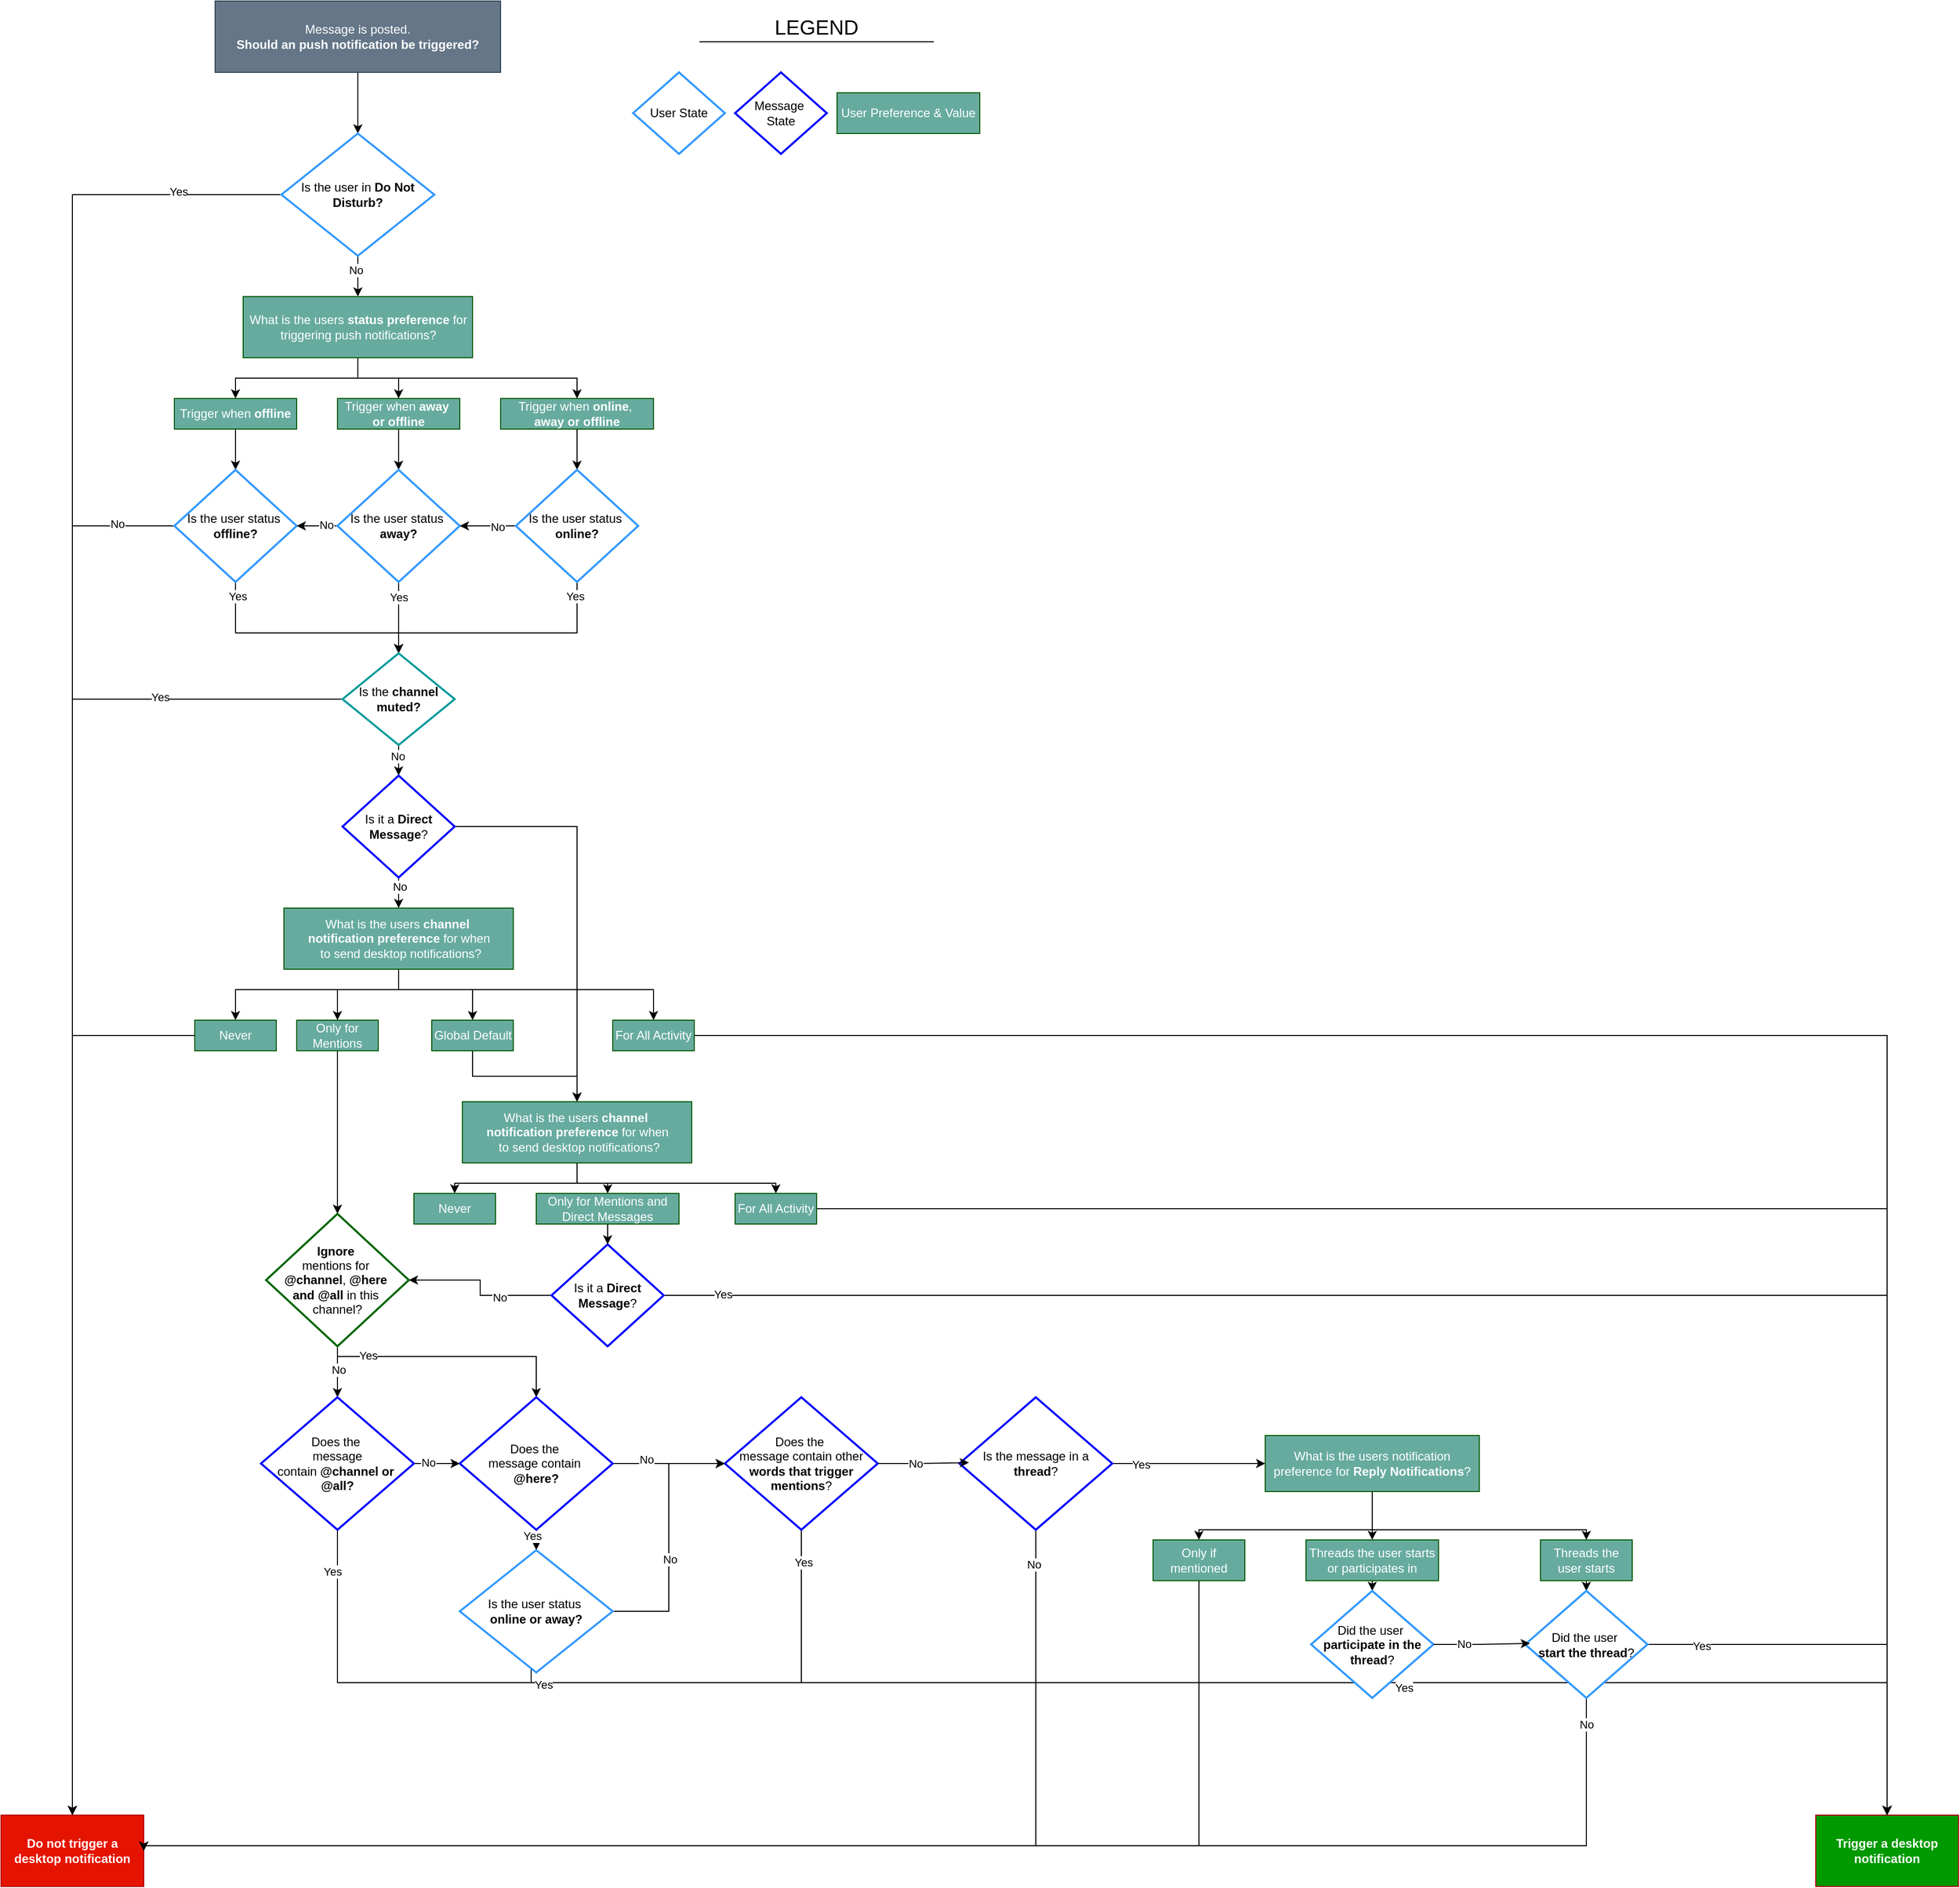 <mxfile version="24.7.17">
  <diagram name="Page-1" id="2NbHHb_bXN0lSsRk0i56">
    <mxGraphModel dx="1500" dy="807" grid="1" gridSize="10" guides="1" tooltips="1" connect="1" arrows="1" fold="1" page="1" pageScale="1" pageWidth="1100" pageHeight="850" math="0" shadow="0">
      <root>
        <mxCell id="0" />
        <mxCell id="1" parent="0" />
        <mxCell id="DtfsiLue4BiUVQK1q1TG-1" value="LEGEND" style="text;html=1;align=center;verticalAlign=middle;whiteSpace=wrap;rounded=0;fontSize=20;" parent="1" vertex="1">
          <mxGeometry x="750" y="100" width="160" height="30" as="geometry" />
        </mxCell>
        <mxCell id="DtfsiLue4BiUVQK1q1TG-2" value="User State" style="rhombus;whiteSpace=wrap;html=1;strokeColor=#3399FF;strokeWidth=2;" parent="1" vertex="1">
          <mxGeometry x="650" y="160" width="90" height="80" as="geometry" />
        </mxCell>
        <mxCell id="DtfsiLue4BiUVQK1q1TG-3" value="Message&amp;nbsp;&lt;div&gt;State&lt;/div&gt;" style="rhombus;whiteSpace=wrap;html=1;strokeColor=#0000FF;strokeWidth=2;" parent="1" vertex="1">
          <mxGeometry x="750" y="160" width="90" height="80" as="geometry" />
        </mxCell>
        <mxCell id="DtfsiLue4BiUVQK1q1TG-4" value="User Preference &amp;amp; Value" style="html=1;whiteSpace=wrap;fillColor=#67AB9F;fontColor=#ffffff;strokeColor=#005700;" parent="1" vertex="1">
          <mxGeometry x="850" y="180" width="140" height="40" as="geometry" />
        </mxCell>
        <mxCell id="DtfsiLue4BiUVQK1q1TG-5" value="" style="endArrow=none;html=1;rounded=0;" parent="1" edge="1">
          <mxGeometry width="50" height="50" relative="1" as="geometry">
            <mxPoint x="715" y="130" as="sourcePoint" />
            <mxPoint x="945" y="130" as="targetPoint" />
          </mxGeometry>
        </mxCell>
        <mxCell id="E1xykT4Y92oJFwzmpDMy-2" style="edgeStyle=orthogonalEdgeStyle;rounded=0;orthogonalLoop=1;jettySize=auto;html=1;entryX=0.5;entryY=0;entryDx=0;entryDy=0;" edge="1" parent="1" source="DtfsiLue4BiUVQK1q1TG-6" target="E1xykT4Y92oJFwzmpDMy-1">
          <mxGeometry relative="1" as="geometry" />
        </mxCell>
        <mxCell id="DtfsiLue4BiUVQK1q1TG-6" value="Message is posted.&lt;div&gt;&lt;b&gt;Should an push notification be triggered?&lt;/b&gt;&lt;/div&gt;" style="html=1;whiteSpace=wrap;fillColor=#647687;fontColor=#ffffff;strokeColor=#314354;" parent="1" vertex="1">
          <mxGeometry x="240" y="90" width="280" height="70" as="geometry" />
        </mxCell>
        <mxCell id="DtfsiLue4BiUVQK1q1TG-11" value="Do not trigger a desktop notification" style="html=1;whiteSpace=wrap;fillColor=#e51400;fontColor=#ffffff;strokeColor=#B20000;fontStyle=1" parent="1" vertex="1">
          <mxGeometry x="30" y="1870" width="140" height="70" as="geometry" />
        </mxCell>
        <mxCell id="E1xykT4Y92oJFwzmpDMy-3" style="edgeStyle=orthogonalEdgeStyle;rounded=0;orthogonalLoop=1;jettySize=auto;html=1;entryX=0.5;entryY=0;entryDx=0;entryDy=0;" edge="1" parent="1" source="E1xykT4Y92oJFwzmpDMy-1" target="DtfsiLue4BiUVQK1q1TG-11">
          <mxGeometry relative="1" as="geometry" />
        </mxCell>
        <mxCell id="E1xykT4Y92oJFwzmpDMy-4" value="Yes" style="edgeLabel;html=1;align=center;verticalAlign=middle;resizable=0;points=[];" vertex="1" connectable="0" parent="E1xykT4Y92oJFwzmpDMy-3">
          <mxGeometry x="-0.887" y="-3" relative="1" as="geometry">
            <mxPoint as="offset" />
          </mxGeometry>
        </mxCell>
        <mxCell id="E1xykT4Y92oJFwzmpDMy-6" style="edgeStyle=orthogonalEdgeStyle;rounded=0;orthogonalLoop=1;jettySize=auto;html=1;entryX=0.5;entryY=0;entryDx=0;entryDy=0;" edge="1" parent="1" source="E1xykT4Y92oJFwzmpDMy-1" target="E1xykT4Y92oJFwzmpDMy-5">
          <mxGeometry relative="1" as="geometry" />
        </mxCell>
        <mxCell id="E1xykT4Y92oJFwzmpDMy-7" value="No" style="edgeLabel;html=1;align=center;verticalAlign=middle;resizable=0;points=[];" vertex="1" connectable="0" parent="E1xykT4Y92oJFwzmpDMy-6">
          <mxGeometry x="-0.32" y="-2" relative="1" as="geometry">
            <mxPoint as="offset" />
          </mxGeometry>
        </mxCell>
        <mxCell id="E1xykT4Y92oJFwzmpDMy-1" value="Is the user in &lt;b&gt;Do Not Disturb?&lt;/b&gt;" style="rhombus;whiteSpace=wrap;html=1;strokeColor=#3399FF;strokeWidth=2;" vertex="1" parent="1">
          <mxGeometry x="305" y="220" width="150" height="120" as="geometry" />
        </mxCell>
        <mxCell id="E1xykT4Y92oJFwzmpDMy-9" style="edgeStyle=orthogonalEdgeStyle;rounded=0;orthogonalLoop=1;jettySize=auto;html=1;entryX=0.5;entryY=0;entryDx=0;entryDy=0;" edge="1" parent="1" source="E1xykT4Y92oJFwzmpDMy-5" target="E1xykT4Y92oJFwzmpDMy-8">
          <mxGeometry relative="1" as="geometry" />
        </mxCell>
        <mxCell id="E1xykT4Y92oJFwzmpDMy-11" style="edgeStyle=orthogonalEdgeStyle;rounded=0;orthogonalLoop=1;jettySize=auto;html=1;entryX=0.5;entryY=0;entryDx=0;entryDy=0;" edge="1" parent="1" source="E1xykT4Y92oJFwzmpDMy-5" target="E1xykT4Y92oJFwzmpDMy-10">
          <mxGeometry relative="1" as="geometry" />
        </mxCell>
        <mxCell id="E1xykT4Y92oJFwzmpDMy-13" style="edgeStyle=orthogonalEdgeStyle;rounded=0;orthogonalLoop=1;jettySize=auto;html=1;entryX=0.5;entryY=0;entryDx=0;entryDy=0;" edge="1" parent="1" source="E1xykT4Y92oJFwzmpDMy-5" target="E1xykT4Y92oJFwzmpDMy-12">
          <mxGeometry relative="1" as="geometry">
            <Array as="points">
              <mxPoint x="380" y="460" />
              <mxPoint x="595" y="460" />
            </Array>
          </mxGeometry>
        </mxCell>
        <mxCell id="E1xykT4Y92oJFwzmpDMy-5" value="What is the users&lt;b&gt;&amp;nbsp;status preference&lt;/b&gt; for triggering push notifications?" style="html=1;whiteSpace=wrap;fillColor=#67AB9F;fontColor=#ffffff;strokeColor=#005700;" vertex="1" parent="1">
          <mxGeometry x="267.5" y="380" width="225" height="60" as="geometry" />
        </mxCell>
        <mxCell id="E1xykT4Y92oJFwzmpDMy-17" style="edgeStyle=orthogonalEdgeStyle;rounded=0;orthogonalLoop=1;jettySize=auto;html=1;entryX=0.5;entryY=0;entryDx=0;entryDy=0;" edge="1" parent="1" source="E1xykT4Y92oJFwzmpDMy-8" target="E1xykT4Y92oJFwzmpDMy-14">
          <mxGeometry relative="1" as="geometry" />
        </mxCell>
        <mxCell id="E1xykT4Y92oJFwzmpDMy-8" value="Trigger when &lt;b&gt;offline&lt;/b&gt;" style="html=1;whiteSpace=wrap;fillColor=#67AB9F;fontColor=#ffffff;strokeColor=#005700;" vertex="1" parent="1">
          <mxGeometry x="200" y="480" width="120" height="30" as="geometry" />
        </mxCell>
        <mxCell id="E1xykT4Y92oJFwzmpDMy-18" style="edgeStyle=orthogonalEdgeStyle;rounded=0;orthogonalLoop=1;jettySize=auto;html=1;entryX=0.5;entryY=0;entryDx=0;entryDy=0;" edge="1" parent="1" source="E1xykT4Y92oJFwzmpDMy-10" target="E1xykT4Y92oJFwzmpDMy-15">
          <mxGeometry relative="1" as="geometry" />
        </mxCell>
        <mxCell id="E1xykT4Y92oJFwzmpDMy-10" value="Trigger when &lt;b&gt;away&amp;nbsp;&lt;/b&gt;&lt;div&gt;&lt;b&gt;or offline&lt;/b&gt;&lt;/div&gt;" style="html=1;whiteSpace=wrap;fillColor=#67AB9F;fontColor=#ffffff;strokeColor=#005700;" vertex="1" parent="1">
          <mxGeometry x="360" y="480" width="120" height="30" as="geometry" />
        </mxCell>
        <mxCell id="E1xykT4Y92oJFwzmpDMy-19" style="edgeStyle=orthogonalEdgeStyle;rounded=0;orthogonalLoop=1;jettySize=auto;html=1;entryX=0.5;entryY=0;entryDx=0;entryDy=0;" edge="1" parent="1" source="E1xykT4Y92oJFwzmpDMy-12" target="E1xykT4Y92oJFwzmpDMy-16">
          <mxGeometry relative="1" as="geometry" />
        </mxCell>
        <mxCell id="E1xykT4Y92oJFwzmpDMy-12" value="Trigger when &lt;b&gt;online&lt;/b&gt;,&amp;nbsp;&lt;div&gt;&lt;b&gt;away&amp;nbsp;&lt;/b&gt;&lt;b style=&quot;background-color: initial;&quot;&gt;or offline&lt;/b&gt;&lt;/div&gt;" style="html=1;whiteSpace=wrap;fillColor=#67AB9F;fontColor=#ffffff;strokeColor=#005700;" vertex="1" parent="1">
          <mxGeometry x="520" y="480" width="150" height="30" as="geometry" />
        </mxCell>
        <mxCell id="E1xykT4Y92oJFwzmpDMy-24" style="edgeStyle=orthogonalEdgeStyle;rounded=0;orthogonalLoop=1;jettySize=auto;html=1;entryX=0.5;entryY=0;entryDx=0;entryDy=0;" edge="1" parent="1" source="E1xykT4Y92oJFwzmpDMy-14" target="DtfsiLue4BiUVQK1q1TG-11">
          <mxGeometry relative="1" as="geometry" />
        </mxCell>
        <mxCell id="E1xykT4Y92oJFwzmpDMy-25" value="No" style="edgeLabel;html=1;align=center;verticalAlign=middle;resizable=0;points=[];" vertex="1" connectable="0" parent="E1xykT4Y92oJFwzmpDMy-24">
          <mxGeometry x="-0.917" y="-2" relative="1" as="geometry">
            <mxPoint as="offset" />
          </mxGeometry>
        </mxCell>
        <mxCell id="E1xykT4Y92oJFwzmpDMy-27" style="edgeStyle=orthogonalEdgeStyle;rounded=0;orthogonalLoop=1;jettySize=auto;html=1;entryX=0.5;entryY=0;entryDx=0;entryDy=0;" edge="1" parent="1" source="E1xykT4Y92oJFwzmpDMy-14" target="E1xykT4Y92oJFwzmpDMy-26">
          <mxGeometry relative="1" as="geometry">
            <Array as="points">
              <mxPoint x="260" y="710" />
              <mxPoint x="420" y="710" />
            </Array>
          </mxGeometry>
        </mxCell>
        <mxCell id="E1xykT4Y92oJFwzmpDMy-32" value="Yes" style="edgeLabel;html=1;align=center;verticalAlign=middle;resizable=0;points=[];" vertex="1" connectable="0" parent="E1xykT4Y92oJFwzmpDMy-27">
          <mxGeometry x="-0.881" y="2" relative="1" as="geometry">
            <mxPoint as="offset" />
          </mxGeometry>
        </mxCell>
        <mxCell id="E1xykT4Y92oJFwzmpDMy-14" value="Is the user status&amp;nbsp;&lt;div&gt;&lt;b&gt;offline?&lt;/b&gt;&lt;/div&gt;" style="rhombus;whiteSpace=wrap;html=1;strokeColor=#3399FF;strokeWidth=2;" vertex="1" parent="1">
          <mxGeometry x="200" y="550" width="120" height="110" as="geometry" />
        </mxCell>
        <mxCell id="E1xykT4Y92oJFwzmpDMy-22" style="edgeStyle=orthogonalEdgeStyle;rounded=0;orthogonalLoop=1;jettySize=auto;html=1;entryX=1;entryY=0.5;entryDx=0;entryDy=0;" edge="1" parent="1" source="E1xykT4Y92oJFwzmpDMy-15" target="E1xykT4Y92oJFwzmpDMy-14">
          <mxGeometry relative="1" as="geometry" />
        </mxCell>
        <mxCell id="E1xykT4Y92oJFwzmpDMy-23" value="No" style="edgeLabel;html=1;align=center;verticalAlign=middle;resizable=0;points=[];" vertex="1" connectable="0" parent="E1xykT4Y92oJFwzmpDMy-22">
          <mxGeometry x="-0.448" y="-1" relative="1" as="geometry">
            <mxPoint as="offset" />
          </mxGeometry>
        </mxCell>
        <mxCell id="E1xykT4Y92oJFwzmpDMy-28" style="edgeStyle=orthogonalEdgeStyle;rounded=0;orthogonalLoop=1;jettySize=auto;html=1;entryX=0.5;entryY=0;entryDx=0;entryDy=0;" edge="1" parent="1" source="E1xykT4Y92oJFwzmpDMy-15" target="E1xykT4Y92oJFwzmpDMy-26">
          <mxGeometry relative="1" as="geometry" />
        </mxCell>
        <mxCell id="E1xykT4Y92oJFwzmpDMy-30" value="Yes" style="edgeLabel;html=1;align=center;verticalAlign=middle;resizable=0;points=[];" vertex="1" connectable="0" parent="E1xykT4Y92oJFwzmpDMy-28">
          <mxGeometry x="-0.591" relative="1" as="geometry">
            <mxPoint as="offset" />
          </mxGeometry>
        </mxCell>
        <mxCell id="E1xykT4Y92oJFwzmpDMy-15" value="Is the user status&amp;nbsp;&lt;div&gt;&lt;b&gt;away?&lt;/b&gt;&lt;/div&gt;" style="rhombus;whiteSpace=wrap;html=1;strokeColor=#3399FF;strokeWidth=2;" vertex="1" parent="1">
          <mxGeometry x="360" y="550" width="120" height="110" as="geometry" />
        </mxCell>
        <mxCell id="E1xykT4Y92oJFwzmpDMy-20" style="edgeStyle=orthogonalEdgeStyle;rounded=0;orthogonalLoop=1;jettySize=auto;html=1;entryX=1;entryY=0.5;entryDx=0;entryDy=0;" edge="1" parent="1" source="E1xykT4Y92oJFwzmpDMy-16" target="E1xykT4Y92oJFwzmpDMy-15">
          <mxGeometry relative="1" as="geometry" />
        </mxCell>
        <mxCell id="E1xykT4Y92oJFwzmpDMy-21" value="No" style="edgeLabel;html=1;align=center;verticalAlign=middle;resizable=0;points=[];" vertex="1" connectable="0" parent="E1xykT4Y92oJFwzmpDMy-20">
          <mxGeometry x="-0.344" y="1" relative="1" as="geometry">
            <mxPoint as="offset" />
          </mxGeometry>
        </mxCell>
        <mxCell id="E1xykT4Y92oJFwzmpDMy-29" style="edgeStyle=orthogonalEdgeStyle;rounded=0;orthogonalLoop=1;jettySize=auto;html=1;entryX=0.5;entryY=0;entryDx=0;entryDy=0;" edge="1" parent="1" source="E1xykT4Y92oJFwzmpDMy-16" target="E1xykT4Y92oJFwzmpDMy-26">
          <mxGeometry relative="1" as="geometry">
            <Array as="points">
              <mxPoint x="595" y="710" />
              <mxPoint x="420" y="710" />
            </Array>
          </mxGeometry>
        </mxCell>
        <mxCell id="E1xykT4Y92oJFwzmpDMy-31" value="Yes" style="edgeLabel;html=1;align=center;verticalAlign=middle;resizable=0;points=[];" vertex="1" connectable="0" parent="E1xykT4Y92oJFwzmpDMy-29">
          <mxGeometry x="-0.888" y="-2" relative="1" as="geometry">
            <mxPoint as="offset" />
          </mxGeometry>
        </mxCell>
        <mxCell id="E1xykT4Y92oJFwzmpDMy-16" value="Is the user status&amp;nbsp;&lt;div&gt;&lt;b&gt;online?&lt;/b&gt;&lt;/div&gt;" style="rhombus;whiteSpace=wrap;html=1;strokeColor=#3399FF;strokeWidth=2;" vertex="1" parent="1">
          <mxGeometry x="535" y="550" width="120" height="110" as="geometry" />
        </mxCell>
        <mxCell id="E1xykT4Y92oJFwzmpDMy-33" style="edgeStyle=orthogonalEdgeStyle;rounded=0;orthogonalLoop=1;jettySize=auto;html=1;entryX=0.5;entryY=0;entryDx=0;entryDy=0;" edge="1" parent="1" source="E1xykT4Y92oJFwzmpDMy-26" target="DtfsiLue4BiUVQK1q1TG-11">
          <mxGeometry relative="1" as="geometry" />
        </mxCell>
        <mxCell id="E1xykT4Y92oJFwzmpDMy-34" value="Yes" style="edgeLabel;html=1;align=center;verticalAlign=middle;resizable=0;points=[];" vertex="1" connectable="0" parent="E1xykT4Y92oJFwzmpDMy-33">
          <mxGeometry x="-0.737" y="-2" relative="1" as="geometry">
            <mxPoint as="offset" />
          </mxGeometry>
        </mxCell>
        <mxCell id="E1xykT4Y92oJFwzmpDMy-36" style="edgeStyle=orthogonalEdgeStyle;rounded=0;orthogonalLoop=1;jettySize=auto;html=1;entryX=0.5;entryY=0;entryDx=0;entryDy=0;" edge="1" parent="1" source="E1xykT4Y92oJFwzmpDMy-26" target="E1xykT4Y92oJFwzmpDMy-35">
          <mxGeometry relative="1" as="geometry" />
        </mxCell>
        <mxCell id="E1xykT4Y92oJFwzmpDMy-37" value="No" style="edgeLabel;html=1;align=center;verticalAlign=middle;resizable=0;points=[];" vertex="1" connectable="0" parent="E1xykT4Y92oJFwzmpDMy-36">
          <mxGeometry x="-0.577" y="-1" relative="1" as="geometry">
            <mxPoint as="offset" />
          </mxGeometry>
        </mxCell>
        <mxCell id="E1xykT4Y92oJFwzmpDMy-26" value="Is the &lt;b&gt;channel muted?&lt;/b&gt;" style="rhombus;whiteSpace=wrap;html=1;strokeColor=#009999;strokeWidth=2;" vertex="1" parent="1">
          <mxGeometry x="365" y="730" width="110" height="90" as="geometry" />
        </mxCell>
        <mxCell id="E1xykT4Y92oJFwzmpDMy-39" style="edgeStyle=orthogonalEdgeStyle;rounded=0;orthogonalLoop=1;jettySize=auto;html=1;entryX=0.5;entryY=0;entryDx=0;entryDy=0;" edge="1" parent="1" source="E1xykT4Y92oJFwzmpDMy-35" target="E1xykT4Y92oJFwzmpDMy-38">
          <mxGeometry relative="1" as="geometry" />
        </mxCell>
        <mxCell id="E1xykT4Y92oJFwzmpDMy-40" value="No" style="edgeLabel;html=1;align=center;verticalAlign=middle;resizable=0;points=[];" vertex="1" connectable="0" parent="E1xykT4Y92oJFwzmpDMy-39">
          <mxGeometry x="-0.657" y="1" relative="1" as="geometry">
            <mxPoint as="offset" />
          </mxGeometry>
        </mxCell>
        <mxCell id="E1xykT4Y92oJFwzmpDMy-121" style="edgeStyle=orthogonalEdgeStyle;rounded=0;orthogonalLoop=1;jettySize=auto;html=1;entryX=0.5;entryY=0;entryDx=0;entryDy=0;" edge="1" parent="1" source="E1xykT4Y92oJFwzmpDMy-35" target="E1xykT4Y92oJFwzmpDMy-117">
          <mxGeometry relative="1" as="geometry">
            <Array as="points">
              <mxPoint x="595" y="900" />
            </Array>
          </mxGeometry>
        </mxCell>
        <mxCell id="E1xykT4Y92oJFwzmpDMy-35" value="&lt;span style=&quot;font-weight: normal;&quot;&gt;Is it a &lt;/span&gt;Direct Message&lt;span style=&quot;font-weight: normal;&quot;&gt;?&lt;/span&gt;" style="rhombus;whiteSpace=wrap;html=1;strokeColor=#0000FF;strokeWidth=2;fontStyle=1" vertex="1" parent="1">
          <mxGeometry x="365" y="850" width="110" height="100" as="geometry" />
        </mxCell>
        <mxCell id="E1xykT4Y92oJFwzmpDMy-111" style="edgeStyle=orthogonalEdgeStyle;rounded=0;orthogonalLoop=1;jettySize=auto;html=1;entryX=0.5;entryY=0;entryDx=0;entryDy=0;" edge="1" parent="1" source="E1xykT4Y92oJFwzmpDMy-38" target="E1xykT4Y92oJFwzmpDMy-44">
          <mxGeometry relative="1" as="geometry">
            <Array as="points">
              <mxPoint x="420" y="1060" />
              <mxPoint x="492" y="1060" />
            </Array>
          </mxGeometry>
        </mxCell>
        <mxCell id="E1xykT4Y92oJFwzmpDMy-112" style="edgeStyle=orthogonalEdgeStyle;rounded=0;orthogonalLoop=1;jettySize=auto;html=1;entryX=0.5;entryY=0;entryDx=0;entryDy=0;" edge="1" parent="1" source="E1xykT4Y92oJFwzmpDMy-38" target="E1xykT4Y92oJFwzmpDMy-43">
          <mxGeometry relative="1" as="geometry">
            <Array as="points">
              <mxPoint x="420" y="1060" />
              <mxPoint x="360" y="1060" />
            </Array>
          </mxGeometry>
        </mxCell>
        <mxCell id="E1xykT4Y92oJFwzmpDMy-115" style="edgeStyle=orthogonalEdgeStyle;rounded=0;orthogonalLoop=1;jettySize=auto;html=1;entryX=0.5;entryY=0;entryDx=0;entryDy=0;" edge="1" parent="1" source="E1xykT4Y92oJFwzmpDMy-38" target="E1xykT4Y92oJFwzmpDMy-42">
          <mxGeometry relative="1" as="geometry">
            <Array as="points">
              <mxPoint x="420" y="1060" />
              <mxPoint x="260" y="1060" />
            </Array>
          </mxGeometry>
        </mxCell>
        <mxCell id="E1xykT4Y92oJFwzmpDMy-116" style="edgeStyle=orthogonalEdgeStyle;rounded=0;orthogonalLoop=1;jettySize=auto;html=1;entryX=0.5;entryY=0;entryDx=0;entryDy=0;" edge="1" parent="1" source="E1xykT4Y92oJFwzmpDMy-38" target="E1xykT4Y92oJFwzmpDMy-45">
          <mxGeometry relative="1" as="geometry">
            <Array as="points">
              <mxPoint x="420" y="1060" />
              <mxPoint x="670" y="1060" />
            </Array>
          </mxGeometry>
        </mxCell>
        <mxCell id="E1xykT4Y92oJFwzmpDMy-38" value="What is the users&lt;b&gt;&amp;nbsp;channel&amp;nbsp;&lt;/b&gt;&lt;div&gt;&lt;b&gt;notification preference&lt;/b&gt; for when&lt;/div&gt;&lt;div&gt;&amp;nbsp;to send desktop notifications?&lt;/div&gt;" style="html=1;whiteSpace=wrap;fillColor=#67AB9F;fontColor=#ffffff;strokeColor=#005700;" vertex="1" parent="1">
          <mxGeometry x="307.5" y="980" width="225" height="60" as="geometry" />
        </mxCell>
        <mxCell id="E1xykT4Y92oJFwzmpDMy-48" style="edgeStyle=orthogonalEdgeStyle;rounded=0;orthogonalLoop=1;jettySize=auto;html=1;entryX=0.5;entryY=0;entryDx=0;entryDy=0;" edge="1" parent="1" source="E1xykT4Y92oJFwzmpDMy-42" target="DtfsiLue4BiUVQK1q1TG-11">
          <mxGeometry relative="1" as="geometry" />
        </mxCell>
        <mxCell id="E1xykT4Y92oJFwzmpDMy-42" value="Never" style="html=1;whiteSpace=wrap;fillColor=#67AB9F;fontColor=#ffffff;strokeColor=#005700;" vertex="1" parent="1">
          <mxGeometry x="220" y="1090" width="80" height="30" as="geometry" />
        </mxCell>
        <mxCell id="E1xykT4Y92oJFwzmpDMy-50" style="edgeStyle=orthogonalEdgeStyle;rounded=0;orthogonalLoop=1;jettySize=auto;html=1;entryX=0.5;entryY=0;entryDx=0;entryDy=0;" edge="1" parent="1" source="E1xykT4Y92oJFwzmpDMy-43" target="E1xykT4Y92oJFwzmpDMy-49">
          <mxGeometry relative="1" as="geometry" />
        </mxCell>
        <mxCell id="E1xykT4Y92oJFwzmpDMy-43" value="Only for Mentions" style="html=1;whiteSpace=wrap;fillColor=#67AB9F;fontColor=#ffffff;strokeColor=#005700;" vertex="1" parent="1">
          <mxGeometry x="320" y="1090" width="80" height="30" as="geometry" />
        </mxCell>
        <mxCell id="E1xykT4Y92oJFwzmpDMy-118" style="edgeStyle=orthogonalEdgeStyle;rounded=0;orthogonalLoop=1;jettySize=auto;html=1;entryX=0.5;entryY=0;entryDx=0;entryDy=0;" edge="1" parent="1" source="E1xykT4Y92oJFwzmpDMy-44" target="E1xykT4Y92oJFwzmpDMy-117">
          <mxGeometry relative="1" as="geometry" />
        </mxCell>
        <mxCell id="E1xykT4Y92oJFwzmpDMy-44" value="Global Default" style="html=1;whiteSpace=wrap;fillColor=#67AB9F;fontColor=#ffffff;strokeColor=#005700;" vertex="1" parent="1">
          <mxGeometry x="452.5" y="1090" width="80" height="30" as="geometry" />
        </mxCell>
        <mxCell id="E1xykT4Y92oJFwzmpDMy-47" style="edgeStyle=orthogonalEdgeStyle;rounded=0;orthogonalLoop=1;jettySize=auto;html=1;entryX=0.5;entryY=0;entryDx=0;entryDy=0;" edge="1" parent="1" source="E1xykT4Y92oJFwzmpDMy-45" target="E1xykT4Y92oJFwzmpDMy-46">
          <mxGeometry relative="1" as="geometry" />
        </mxCell>
        <mxCell id="E1xykT4Y92oJFwzmpDMy-45" value="For All Activity" style="html=1;whiteSpace=wrap;fillColor=#67AB9F;fontColor=#ffffff;strokeColor=#005700;" vertex="1" parent="1">
          <mxGeometry x="630" y="1090" width="80" height="30" as="geometry" />
        </mxCell>
        <mxCell id="E1xykT4Y92oJFwzmpDMy-46" value="Trigger a desktop notification" style="html=1;whiteSpace=wrap;fillColor=#009900;fontColor=#ffffff;strokeColor=#B20000;fontStyle=1" vertex="1" parent="1">
          <mxGeometry x="1810" y="1870" width="140" height="70" as="geometry" />
        </mxCell>
        <mxCell id="E1xykT4Y92oJFwzmpDMy-88" style="edgeStyle=orthogonalEdgeStyle;rounded=0;orthogonalLoop=1;jettySize=auto;html=1;" edge="1" parent="1" source="E1xykT4Y92oJFwzmpDMy-49" target="E1xykT4Y92oJFwzmpDMy-68">
          <mxGeometry relative="1" as="geometry" />
        </mxCell>
        <mxCell id="E1xykT4Y92oJFwzmpDMy-89" value="No" style="edgeLabel;html=1;align=center;verticalAlign=middle;resizable=0;points=[];" vertex="1" connectable="0" parent="E1xykT4Y92oJFwzmpDMy-88">
          <mxGeometry x="-0.093" y="1" relative="1" as="geometry">
            <mxPoint as="offset" />
          </mxGeometry>
        </mxCell>
        <mxCell id="E1xykT4Y92oJFwzmpDMy-90" style="edgeStyle=orthogonalEdgeStyle;rounded=0;orthogonalLoop=1;jettySize=auto;html=1;entryX=0.5;entryY=0;entryDx=0;entryDy=0;" edge="1" parent="1" source="E1xykT4Y92oJFwzmpDMy-49" target="E1xykT4Y92oJFwzmpDMy-64">
          <mxGeometry relative="1" as="geometry">
            <Array as="points">
              <mxPoint x="360" y="1420" />
              <mxPoint x="555" y="1420" />
            </Array>
          </mxGeometry>
        </mxCell>
        <mxCell id="E1xykT4Y92oJFwzmpDMy-91" value="Yes" style="edgeLabel;html=1;align=center;verticalAlign=middle;resizable=0;points=[];" vertex="1" connectable="0" parent="E1xykT4Y92oJFwzmpDMy-90">
          <mxGeometry x="-0.673" y="1" relative="1" as="geometry">
            <mxPoint as="offset" />
          </mxGeometry>
        </mxCell>
        <mxCell id="E1xykT4Y92oJFwzmpDMy-49" value="&lt;b&gt;Ignore&amp;nbsp;&lt;/b&gt;&lt;div&gt;mentions for&amp;nbsp;&lt;/div&gt;&lt;div&gt;&lt;b&gt;@channel&lt;/b&gt;, &lt;b&gt;@here&lt;/b&gt;&amp;nbsp;&lt;/div&gt;&lt;div&gt;&lt;b&gt;and&lt;/b&gt; &lt;b&gt;@all&lt;/b&gt; in this&amp;nbsp;&lt;/div&gt;&lt;div&gt;channel?&lt;/div&gt;" style="rhombus;whiteSpace=wrap;html=1;strokeColor=#006600;strokeWidth=2;" vertex="1" parent="1">
          <mxGeometry x="290" y="1280" width="140" height="130" as="geometry" />
        </mxCell>
        <mxCell id="E1xykT4Y92oJFwzmpDMy-96" style="edgeStyle=orthogonalEdgeStyle;rounded=0;orthogonalLoop=1;jettySize=auto;html=1;entryX=0.5;entryY=0;entryDx=0;entryDy=0;" edge="1" parent="1" source="E1xykT4Y92oJFwzmpDMy-53" target="E1xykT4Y92oJFwzmpDMy-46">
          <mxGeometry relative="1" as="geometry">
            <Array as="points">
              <mxPoint x="815" y="1740" />
              <mxPoint x="1880" y="1740" />
            </Array>
          </mxGeometry>
        </mxCell>
        <mxCell id="E1xykT4Y92oJFwzmpDMy-97" value="Yes" style="edgeLabel;html=1;align=center;verticalAlign=middle;resizable=0;points=[];" vertex="1" connectable="0" parent="E1xykT4Y92oJFwzmpDMy-96">
          <mxGeometry x="-0.951" y="2" relative="1" as="geometry">
            <mxPoint y="-1" as="offset" />
          </mxGeometry>
        </mxCell>
        <mxCell id="E1xykT4Y92oJFwzmpDMy-53" value="&lt;span style=&quot;font-weight: 400;&quot;&gt;Does the&amp;nbsp;&lt;/span&gt;&lt;div&gt;&lt;span style=&quot;font-weight: 400;&quot;&gt;message contain other &lt;/span&gt;words that trigger mentions&lt;span style=&quot;font-weight: 400;&quot;&gt;?&lt;/span&gt;&lt;/div&gt;" style="rhombus;whiteSpace=wrap;html=1;strokeColor=#0000FF;strokeWidth=2;fontStyle=1" vertex="1" parent="1">
          <mxGeometry x="740" y="1460" width="150" height="130" as="geometry" />
        </mxCell>
        <mxCell id="E1xykT4Y92oJFwzmpDMy-55" style="edgeStyle=orthogonalEdgeStyle;rounded=0;orthogonalLoop=1;jettySize=auto;html=1;entryX=0;entryY=0.5;entryDx=0;entryDy=0;" edge="1" parent="1" source="E1xykT4Y92oJFwzmpDMy-57" target="E1xykT4Y92oJFwzmpDMy-76">
          <mxGeometry relative="1" as="geometry" />
        </mxCell>
        <mxCell id="E1xykT4Y92oJFwzmpDMy-56" value="Yes" style="edgeLabel;html=1;align=center;verticalAlign=middle;resizable=0;points=[];" vertex="1" connectable="0" parent="E1xykT4Y92oJFwzmpDMy-55">
          <mxGeometry x="-0.626" y="-1" relative="1" as="geometry">
            <mxPoint as="offset" />
          </mxGeometry>
        </mxCell>
        <mxCell id="E1xykT4Y92oJFwzmpDMy-98" style="edgeStyle=orthogonalEdgeStyle;rounded=0;orthogonalLoop=1;jettySize=auto;html=1;entryX=1;entryY=0.5;entryDx=0;entryDy=0;" edge="1" parent="1" source="E1xykT4Y92oJFwzmpDMy-57" target="DtfsiLue4BiUVQK1q1TG-11">
          <mxGeometry relative="1" as="geometry">
            <Array as="points">
              <mxPoint x="1045" y="1900" />
              <mxPoint x="170" y="1900" />
            </Array>
          </mxGeometry>
        </mxCell>
        <mxCell id="E1xykT4Y92oJFwzmpDMy-99" value="No" style="edgeLabel;html=1;align=center;verticalAlign=middle;resizable=0;points=[];" vertex="1" connectable="0" parent="E1xykT4Y92oJFwzmpDMy-98">
          <mxGeometry x="-0.942" y="-2" relative="1" as="geometry">
            <mxPoint y="-1" as="offset" />
          </mxGeometry>
        </mxCell>
        <mxCell id="E1xykT4Y92oJFwzmpDMy-57" value="&lt;span style=&quot;font-weight: 400;&quot;&gt;Is the message in a &lt;/span&gt;thread&lt;span style=&quot;font-weight: 400;&quot;&gt;?&lt;/span&gt;" style="rhombus;whiteSpace=wrap;html=1;strokeColor=#0000FF;strokeWidth=2;fontStyle=1" vertex="1" parent="1">
          <mxGeometry x="970" y="1460" width="150" height="130" as="geometry" />
        </mxCell>
        <mxCell id="E1xykT4Y92oJFwzmpDMy-58" style="edgeStyle=orthogonalEdgeStyle;rounded=0;orthogonalLoop=1;jettySize=auto;html=1;entryX=0.063;entryY=0.493;entryDx=0;entryDy=0;entryPerimeter=0;" edge="1" parent="1" source="E1xykT4Y92oJFwzmpDMy-53" target="E1xykT4Y92oJFwzmpDMy-57">
          <mxGeometry relative="1" as="geometry" />
        </mxCell>
        <mxCell id="E1xykT4Y92oJFwzmpDMy-59" value="No" style="edgeLabel;html=1;align=center;verticalAlign=middle;resizable=0;points=[];" vertex="1" connectable="0" parent="E1xykT4Y92oJFwzmpDMy-58">
          <mxGeometry x="-0.18" relative="1" as="geometry">
            <mxPoint as="offset" />
          </mxGeometry>
        </mxCell>
        <mxCell id="E1xykT4Y92oJFwzmpDMy-60" style="edgeStyle=orthogonalEdgeStyle;rounded=0;orthogonalLoop=1;jettySize=auto;html=1;entryX=0;entryY=0.5;entryDx=0;entryDy=0;" edge="1" parent="1" source="E1xykT4Y92oJFwzmpDMy-64" target="E1xykT4Y92oJFwzmpDMy-53">
          <mxGeometry relative="1" as="geometry" />
        </mxCell>
        <mxCell id="E1xykT4Y92oJFwzmpDMy-61" value="No" style="edgeLabel;html=1;align=center;verticalAlign=middle;resizable=0;points=[];" vertex="1" connectable="0" parent="E1xykT4Y92oJFwzmpDMy-60">
          <mxGeometry x="-0.397" y="4" relative="1" as="geometry">
            <mxPoint as="offset" />
          </mxGeometry>
        </mxCell>
        <mxCell id="E1xykT4Y92oJFwzmpDMy-62" style="edgeStyle=orthogonalEdgeStyle;rounded=0;orthogonalLoop=1;jettySize=auto;html=1;exitX=0.5;exitY=1;exitDx=0;exitDy=0;entryX=0.5;entryY=0;entryDx=0;entryDy=0;" edge="1" parent="1" source="E1xykT4Y92oJFwzmpDMy-64" target="E1xykT4Y92oJFwzmpDMy-72">
          <mxGeometry relative="1" as="geometry" />
        </mxCell>
        <mxCell id="E1xykT4Y92oJFwzmpDMy-63" value="Yes" style="edgeLabel;html=1;align=center;verticalAlign=middle;resizable=0;points=[];" vertex="1" connectable="0" parent="E1xykT4Y92oJFwzmpDMy-62">
          <mxGeometry x="-0.431" y="-4" relative="1" as="geometry">
            <mxPoint as="offset" />
          </mxGeometry>
        </mxCell>
        <mxCell id="E1xykT4Y92oJFwzmpDMy-64" value="&lt;span style=&quot;font-weight: 400;&quot;&gt;Does the&amp;nbsp;&lt;/span&gt;&lt;div&gt;&lt;span style=&quot;font-weight: 400;&quot;&gt;message contain&amp;nbsp;&lt;/span&gt;&lt;/div&gt;&lt;div&gt;@here?&lt;/div&gt;" style="rhombus;whiteSpace=wrap;html=1;strokeColor=#0000FF;strokeWidth=2;fontStyle=1" vertex="1" parent="1">
          <mxGeometry x="480" y="1460" width="150" height="130" as="geometry" />
        </mxCell>
        <mxCell id="E1xykT4Y92oJFwzmpDMy-65" style="edgeStyle=orthogonalEdgeStyle;rounded=0;orthogonalLoop=1;jettySize=auto;html=1;entryX=0;entryY=0.5;entryDx=0;entryDy=0;" edge="1" parent="1" source="E1xykT4Y92oJFwzmpDMy-68" target="E1xykT4Y92oJFwzmpDMy-64">
          <mxGeometry relative="1" as="geometry" />
        </mxCell>
        <mxCell id="E1xykT4Y92oJFwzmpDMy-66" value="No" style="edgeLabel;html=1;align=center;verticalAlign=middle;resizable=0;points=[];" vertex="1" connectable="0" parent="E1xykT4Y92oJFwzmpDMy-65">
          <mxGeometry x="-0.368" y="1" relative="1" as="geometry">
            <mxPoint as="offset" />
          </mxGeometry>
        </mxCell>
        <mxCell id="E1xykT4Y92oJFwzmpDMy-92" style="edgeStyle=orthogonalEdgeStyle;rounded=0;orthogonalLoop=1;jettySize=auto;html=1;entryX=0.5;entryY=0;entryDx=0;entryDy=0;" edge="1" parent="1" source="E1xykT4Y92oJFwzmpDMy-68" target="E1xykT4Y92oJFwzmpDMy-46">
          <mxGeometry relative="1" as="geometry">
            <Array as="points">
              <mxPoint x="360" y="1740" />
              <mxPoint x="1880" y="1740" />
            </Array>
          </mxGeometry>
        </mxCell>
        <mxCell id="E1xykT4Y92oJFwzmpDMy-93" value="Yes" style="edgeLabel;html=1;align=center;verticalAlign=middle;resizable=0;points=[];" vertex="1" connectable="0" parent="E1xykT4Y92oJFwzmpDMy-92">
          <mxGeometry x="-0.954" y="-5" relative="1" as="geometry">
            <mxPoint y="-1" as="offset" />
          </mxGeometry>
        </mxCell>
        <mxCell id="E1xykT4Y92oJFwzmpDMy-68" value="&lt;span style=&quot;font-weight: 400;&quot;&gt;Does the&amp;nbsp;&lt;/span&gt;&lt;div&gt;&lt;span style=&quot;font-weight: 400;&quot;&gt;message contain&amp;nbsp;&lt;/span&gt;@channel or&amp;nbsp;&lt;/div&gt;&lt;div&gt;@all?&lt;/div&gt;" style="rhombus;whiteSpace=wrap;html=1;strokeColor=#0000FF;strokeWidth=2;fontStyle=1" vertex="1" parent="1">
          <mxGeometry x="285" y="1460" width="150" height="130" as="geometry" />
        </mxCell>
        <mxCell id="E1xykT4Y92oJFwzmpDMy-69" style="edgeStyle=orthogonalEdgeStyle;rounded=0;orthogonalLoop=1;jettySize=auto;html=1;entryX=0;entryY=0.5;entryDx=0;entryDy=0;" edge="1" parent="1" source="E1xykT4Y92oJFwzmpDMy-72" target="E1xykT4Y92oJFwzmpDMy-53">
          <mxGeometry relative="1" as="geometry" />
        </mxCell>
        <mxCell id="E1xykT4Y92oJFwzmpDMy-70" value="No" style="edgeLabel;html=1;align=center;verticalAlign=middle;resizable=0;points=[];" vertex="1" connectable="0" parent="E1xykT4Y92oJFwzmpDMy-69">
          <mxGeometry x="-0.163" y="-1" relative="1" as="geometry">
            <mxPoint as="offset" />
          </mxGeometry>
        </mxCell>
        <mxCell id="E1xykT4Y92oJFwzmpDMy-94" style="edgeStyle=orthogonalEdgeStyle;rounded=0;orthogonalLoop=1;jettySize=auto;html=1;entryX=0.5;entryY=0;entryDx=0;entryDy=0;" edge="1" parent="1" source="E1xykT4Y92oJFwzmpDMy-72" target="E1xykT4Y92oJFwzmpDMy-46">
          <mxGeometry relative="1" as="geometry">
            <Array as="points">
              <mxPoint x="550" y="1740" />
              <mxPoint x="1880" y="1740" />
            </Array>
          </mxGeometry>
        </mxCell>
        <mxCell id="E1xykT4Y92oJFwzmpDMy-95" value="Yes" style="edgeLabel;html=1;align=center;verticalAlign=middle;resizable=0;points=[];" vertex="1" connectable="0" parent="E1xykT4Y92oJFwzmpDMy-94">
          <mxGeometry x="-0.965" y="-1" relative="1" as="geometry">
            <mxPoint y="1" as="offset" />
          </mxGeometry>
        </mxCell>
        <mxCell id="E1xykT4Y92oJFwzmpDMy-72" value="Is the user status&amp;nbsp;&lt;div&gt;&lt;b&gt;online or away?&lt;/b&gt;&lt;/div&gt;" style="rhombus;whiteSpace=wrap;html=1;strokeColor=#3399FF;strokeWidth=2;" vertex="1" parent="1">
          <mxGeometry x="480" y="1610" width="150" height="120" as="geometry" />
        </mxCell>
        <mxCell id="E1xykT4Y92oJFwzmpDMy-73" style="edgeStyle=orthogonalEdgeStyle;rounded=0;orthogonalLoop=1;jettySize=auto;html=1;entryX=0.5;entryY=0;entryDx=0;entryDy=0;" edge="1" parent="1" source="E1xykT4Y92oJFwzmpDMy-76" target="E1xykT4Y92oJFwzmpDMy-77">
          <mxGeometry relative="1" as="geometry">
            <Array as="points">
              <mxPoint x="1375" y="1590" />
              <mxPoint x="1205" y="1590" />
            </Array>
          </mxGeometry>
        </mxCell>
        <mxCell id="E1xykT4Y92oJFwzmpDMy-74" style="edgeStyle=orthogonalEdgeStyle;rounded=0;orthogonalLoop=1;jettySize=auto;html=1;entryX=0.5;entryY=0;entryDx=0;entryDy=0;" edge="1" parent="1" source="E1xykT4Y92oJFwzmpDMy-76" target="E1xykT4Y92oJFwzmpDMy-79">
          <mxGeometry relative="1" as="geometry" />
        </mxCell>
        <mxCell id="E1xykT4Y92oJFwzmpDMy-75" style="edgeStyle=orthogonalEdgeStyle;rounded=0;orthogonalLoop=1;jettySize=auto;html=1;entryX=0.5;entryY=0;entryDx=0;entryDy=0;" edge="1" parent="1" source="E1xykT4Y92oJFwzmpDMy-76" target="E1xykT4Y92oJFwzmpDMy-81">
          <mxGeometry relative="1" as="geometry">
            <Array as="points">
              <mxPoint x="1375" y="1590" />
              <mxPoint x="1585" y="1590" />
            </Array>
          </mxGeometry>
        </mxCell>
        <mxCell id="E1xykT4Y92oJFwzmpDMy-76" value="What is the users notification preference for &lt;b&gt;Reply Notifications&lt;/b&gt;?" style="html=1;whiteSpace=wrap;fillColor=#67AB9F;fontColor=#ffffff;strokeColor=#005700;" vertex="1" parent="1">
          <mxGeometry x="1270" y="1497.5" width="210" height="55" as="geometry" />
        </mxCell>
        <mxCell id="E1xykT4Y92oJFwzmpDMy-100" style="edgeStyle=orthogonalEdgeStyle;rounded=0;orthogonalLoop=1;jettySize=auto;html=1;entryX=1;entryY=0.5;entryDx=0;entryDy=0;" edge="1" parent="1" source="E1xykT4Y92oJFwzmpDMy-77" target="DtfsiLue4BiUVQK1q1TG-11">
          <mxGeometry relative="1" as="geometry">
            <Array as="points">
              <mxPoint x="1205" y="1900" />
              <mxPoint x="170" y="1900" />
            </Array>
          </mxGeometry>
        </mxCell>
        <mxCell id="E1xykT4Y92oJFwzmpDMy-77" value="Only if mentioned" style="html=1;whiteSpace=wrap;fillColor=#67AB9F;fontColor=#ffffff;strokeColor=#005700;" vertex="1" parent="1">
          <mxGeometry x="1160" y="1599.93" width="90" height="40" as="geometry" />
        </mxCell>
        <mxCell id="E1xykT4Y92oJFwzmpDMy-78" style="edgeStyle=orthogonalEdgeStyle;rounded=0;orthogonalLoop=1;jettySize=auto;html=1;entryX=0.5;entryY=0;entryDx=0;entryDy=0;" edge="1" parent="1" source="E1xykT4Y92oJFwzmpDMy-79" target="E1xykT4Y92oJFwzmpDMy-83">
          <mxGeometry relative="1" as="geometry" />
        </mxCell>
        <mxCell id="E1xykT4Y92oJFwzmpDMy-79" value="Threads the user starts or participates in" style="html=1;whiteSpace=wrap;fillColor=#67AB9F;fontColor=#ffffff;strokeColor=#005700;" vertex="1" parent="1">
          <mxGeometry x="1310" y="1599.93" width="130" height="40" as="geometry" />
        </mxCell>
        <mxCell id="E1xykT4Y92oJFwzmpDMy-80" style="edgeStyle=orthogonalEdgeStyle;rounded=0;orthogonalLoop=1;jettySize=auto;html=1;entryX=0.5;entryY=0;entryDx=0;entryDy=0;" edge="1" parent="1" source="E1xykT4Y92oJFwzmpDMy-81" target="E1xykT4Y92oJFwzmpDMy-85">
          <mxGeometry relative="1" as="geometry" />
        </mxCell>
        <mxCell id="E1xykT4Y92oJFwzmpDMy-81" value="Threads the user starts" style="html=1;whiteSpace=wrap;fillColor=#67AB9F;fontColor=#ffffff;strokeColor=#005700;" vertex="1" parent="1">
          <mxGeometry x="1540" y="1599.93" width="90" height="40" as="geometry" />
        </mxCell>
        <mxCell id="E1xykT4Y92oJFwzmpDMy-102" style="edgeStyle=orthogonalEdgeStyle;rounded=0;orthogonalLoop=1;jettySize=auto;html=1;entryX=0.5;entryY=0;entryDx=0;entryDy=0;" edge="1" parent="1" source="E1xykT4Y92oJFwzmpDMy-83" target="E1xykT4Y92oJFwzmpDMy-46">
          <mxGeometry relative="1" as="geometry">
            <Array as="points">
              <mxPoint x="1375" y="1740" />
              <mxPoint x="1900" y="1740" />
            </Array>
          </mxGeometry>
        </mxCell>
        <mxCell id="E1xykT4Y92oJFwzmpDMy-103" value="Yes" style="edgeLabel;html=1;align=center;verticalAlign=middle;resizable=0;points=[];" vertex="1" connectable="0" parent="E1xykT4Y92oJFwzmpDMy-102">
          <mxGeometry x="-0.957" y="-5" relative="1" as="geometry">
            <mxPoint as="offset" />
          </mxGeometry>
        </mxCell>
        <mxCell id="E1xykT4Y92oJFwzmpDMy-83" value="Did the user&amp;nbsp;&lt;div&gt;&lt;b&gt;participate in the thread&lt;/b&gt;?&lt;/div&gt;" style="rhombus;whiteSpace=wrap;html=1;strokeColor=#3399FF;strokeWidth=2;" vertex="1" parent="1">
          <mxGeometry x="1315" y="1650" width="120" height="105" as="geometry" />
        </mxCell>
        <mxCell id="E1xykT4Y92oJFwzmpDMy-104" style="edgeStyle=orthogonalEdgeStyle;rounded=0;orthogonalLoop=1;jettySize=auto;html=1;entryX=0.5;entryY=0;entryDx=0;entryDy=0;" edge="1" parent="1" source="E1xykT4Y92oJFwzmpDMy-85" target="E1xykT4Y92oJFwzmpDMy-46">
          <mxGeometry relative="1" as="geometry" />
        </mxCell>
        <mxCell id="E1xykT4Y92oJFwzmpDMy-105" value="Yes" style="edgeLabel;html=1;align=center;verticalAlign=middle;resizable=0;points=[];" vertex="1" connectable="0" parent="E1xykT4Y92oJFwzmpDMy-104">
          <mxGeometry x="-0.738" y="-1" relative="1" as="geometry">
            <mxPoint as="offset" />
          </mxGeometry>
        </mxCell>
        <mxCell id="E1xykT4Y92oJFwzmpDMy-106" style="edgeStyle=orthogonalEdgeStyle;rounded=0;orthogonalLoop=1;jettySize=auto;html=1;entryX=1;entryY=0.5;entryDx=0;entryDy=0;" edge="1" parent="1" source="E1xykT4Y92oJFwzmpDMy-85" target="DtfsiLue4BiUVQK1q1TG-11">
          <mxGeometry relative="1" as="geometry">
            <Array as="points">
              <mxPoint x="1585" y="1900" />
              <mxPoint x="170" y="1900" />
            </Array>
          </mxGeometry>
        </mxCell>
        <mxCell id="E1xykT4Y92oJFwzmpDMy-107" value="No" style="edgeLabel;html=1;align=center;verticalAlign=middle;resizable=0;points=[];" vertex="1" connectable="0" parent="E1xykT4Y92oJFwzmpDMy-106">
          <mxGeometry x="-0.967" relative="1" as="geometry">
            <mxPoint as="offset" />
          </mxGeometry>
        </mxCell>
        <mxCell id="E1xykT4Y92oJFwzmpDMy-85" value="Did the user&amp;nbsp;&lt;div&gt;&lt;b&gt;start the thread&lt;/b&gt;?&lt;/div&gt;" style="rhombus;whiteSpace=wrap;html=1;strokeColor=#3399FF;strokeWidth=2;" vertex="1" parent="1">
          <mxGeometry x="1525" y="1650" width="120" height="105" as="geometry" />
        </mxCell>
        <mxCell id="E1xykT4Y92oJFwzmpDMy-86" style="edgeStyle=orthogonalEdgeStyle;rounded=0;orthogonalLoop=1;jettySize=auto;html=1;entryX=0.039;entryY=0.491;entryDx=0;entryDy=0;entryPerimeter=0;" edge="1" parent="1" source="E1xykT4Y92oJFwzmpDMy-83" target="E1xykT4Y92oJFwzmpDMy-85">
          <mxGeometry relative="1" as="geometry" />
        </mxCell>
        <mxCell id="E1xykT4Y92oJFwzmpDMy-87" value="No" style="edgeLabel;html=1;align=center;verticalAlign=middle;resizable=0;points=[];" vertex="1" connectable="0" parent="E1xykT4Y92oJFwzmpDMy-86">
          <mxGeometry x="-0.386" y="1" relative="1" as="geometry">
            <mxPoint as="offset" />
          </mxGeometry>
        </mxCell>
        <mxCell id="E1xykT4Y92oJFwzmpDMy-125" style="edgeStyle=orthogonalEdgeStyle;rounded=0;orthogonalLoop=1;jettySize=auto;html=1;entryX=0.5;entryY=0;entryDx=0;entryDy=0;" edge="1" parent="1" source="E1xykT4Y92oJFwzmpDMy-117" target="E1xykT4Y92oJFwzmpDMy-122">
          <mxGeometry relative="1" as="geometry" />
        </mxCell>
        <mxCell id="E1xykT4Y92oJFwzmpDMy-126" style="edgeStyle=orthogonalEdgeStyle;rounded=0;orthogonalLoop=1;jettySize=auto;html=1;entryX=0.5;entryY=0;entryDx=0;entryDy=0;" edge="1" parent="1" source="E1xykT4Y92oJFwzmpDMy-117" target="E1xykT4Y92oJFwzmpDMy-123">
          <mxGeometry relative="1" as="geometry" />
        </mxCell>
        <mxCell id="E1xykT4Y92oJFwzmpDMy-128" style="edgeStyle=orthogonalEdgeStyle;rounded=0;orthogonalLoop=1;jettySize=auto;html=1;entryX=0.5;entryY=0;entryDx=0;entryDy=0;" edge="1" parent="1" source="E1xykT4Y92oJFwzmpDMy-117" target="E1xykT4Y92oJFwzmpDMy-124">
          <mxGeometry relative="1" as="geometry">
            <Array as="points">
              <mxPoint x="595" y="1250" />
              <mxPoint x="790" y="1250" />
            </Array>
          </mxGeometry>
        </mxCell>
        <mxCell id="E1xykT4Y92oJFwzmpDMy-117" value="What is the users&lt;b&gt;&amp;nbsp;channel&amp;nbsp;&lt;/b&gt;&lt;div&gt;&lt;b&gt;notification preference&lt;/b&gt; for when&lt;/div&gt;&lt;div&gt;&amp;nbsp;to send desktop notifications?&lt;/div&gt;" style="html=1;whiteSpace=wrap;fillColor=#67AB9F;fontColor=#ffffff;strokeColor=#005700;" vertex="1" parent="1">
          <mxGeometry x="482.5" y="1170" width="225" height="60" as="geometry" />
        </mxCell>
        <mxCell id="E1xykT4Y92oJFwzmpDMy-133" style="edgeStyle=orthogonalEdgeStyle;rounded=0;orthogonalLoop=1;jettySize=auto;html=1;entryX=1;entryY=0.5;entryDx=0;entryDy=0;" edge="1" parent="1" source="E1xykT4Y92oJFwzmpDMy-120" target="E1xykT4Y92oJFwzmpDMy-49">
          <mxGeometry relative="1" as="geometry" />
        </mxCell>
        <mxCell id="E1xykT4Y92oJFwzmpDMy-134" value="No" style="edgeLabel;html=1;align=center;verticalAlign=middle;resizable=0;points=[];" vertex="1" connectable="0" parent="E1xykT4Y92oJFwzmpDMy-133">
          <mxGeometry x="-0.336" y="2" relative="1" as="geometry">
            <mxPoint as="offset" />
          </mxGeometry>
        </mxCell>
        <mxCell id="E1xykT4Y92oJFwzmpDMy-135" style="edgeStyle=orthogonalEdgeStyle;rounded=0;orthogonalLoop=1;jettySize=auto;html=1;entryX=0.5;entryY=0;entryDx=0;entryDy=0;" edge="1" parent="1" source="E1xykT4Y92oJFwzmpDMy-120" target="E1xykT4Y92oJFwzmpDMy-46">
          <mxGeometry relative="1" as="geometry" />
        </mxCell>
        <mxCell id="E1xykT4Y92oJFwzmpDMy-136" value="Yes" style="edgeLabel;html=1;align=center;verticalAlign=middle;resizable=0;points=[];" vertex="1" connectable="0" parent="E1xykT4Y92oJFwzmpDMy-135">
          <mxGeometry x="-0.934" y="1" relative="1" as="geometry">
            <mxPoint x="1" as="offset" />
          </mxGeometry>
        </mxCell>
        <mxCell id="E1xykT4Y92oJFwzmpDMy-120" value="&lt;span style=&quot;font-weight: normal;&quot;&gt;Is it a &lt;/span&gt;Direct Message&lt;span style=&quot;font-weight: normal;&quot;&gt;?&lt;/span&gt;" style="rhombus;whiteSpace=wrap;html=1;strokeColor=#0000FF;strokeWidth=2;fontStyle=1" vertex="1" parent="1">
          <mxGeometry x="570" y="1310" width="110" height="100" as="geometry" />
        </mxCell>
        <mxCell id="E1xykT4Y92oJFwzmpDMy-122" value="Never" style="html=1;whiteSpace=wrap;fillColor=#67AB9F;fontColor=#ffffff;strokeColor=#005700;" vertex="1" parent="1">
          <mxGeometry x="435" y="1260" width="80" height="30" as="geometry" />
        </mxCell>
        <mxCell id="E1xykT4Y92oJFwzmpDMy-129" style="edgeStyle=orthogonalEdgeStyle;rounded=0;orthogonalLoop=1;jettySize=auto;html=1;entryX=0.5;entryY=0;entryDx=0;entryDy=0;" edge="1" parent="1" source="E1xykT4Y92oJFwzmpDMy-123" target="E1xykT4Y92oJFwzmpDMy-120">
          <mxGeometry relative="1" as="geometry" />
        </mxCell>
        <mxCell id="E1xykT4Y92oJFwzmpDMy-123" value="Only for Mentions and Direct Messages" style="html=1;whiteSpace=wrap;fillColor=#67AB9F;fontColor=#ffffff;strokeColor=#005700;" vertex="1" parent="1">
          <mxGeometry x="555" y="1260" width="140" height="30" as="geometry" />
        </mxCell>
        <mxCell id="E1xykT4Y92oJFwzmpDMy-137" style="edgeStyle=orthogonalEdgeStyle;rounded=0;orthogonalLoop=1;jettySize=auto;html=1;entryX=0.5;entryY=0;entryDx=0;entryDy=0;" edge="1" parent="1" source="E1xykT4Y92oJFwzmpDMy-124" target="E1xykT4Y92oJFwzmpDMy-46">
          <mxGeometry relative="1" as="geometry" />
        </mxCell>
        <mxCell id="E1xykT4Y92oJFwzmpDMy-124" value="For All Activity" style="html=1;whiteSpace=wrap;fillColor=#67AB9F;fontColor=#ffffff;strokeColor=#005700;" vertex="1" parent="1">
          <mxGeometry x="750" y="1260" width="80" height="30" as="geometry" />
        </mxCell>
      </root>
    </mxGraphModel>
  </diagram>
</mxfile>

